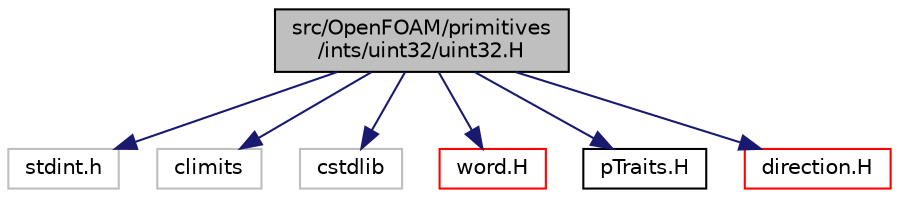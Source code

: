 digraph "src/OpenFOAM/primitives/ints/uint32/uint32.H"
{
  bgcolor="transparent";
  edge [fontname="Helvetica",fontsize="10",labelfontname="Helvetica",labelfontsize="10"];
  node [fontname="Helvetica",fontsize="10",shape=record];
  Node1 [label="src/OpenFOAM/primitives\l/ints/uint32/uint32.H",height=0.2,width=0.4,color="black", fillcolor="grey75", style="filled", fontcolor="black"];
  Node1 -> Node2 [color="midnightblue",fontsize="10",style="solid",fontname="Helvetica"];
  Node2 [label="stdint.h",height=0.2,width=0.4,color="grey75"];
  Node1 -> Node3 [color="midnightblue",fontsize="10",style="solid",fontname="Helvetica"];
  Node3 [label="climits",height=0.2,width=0.4,color="grey75"];
  Node1 -> Node4 [color="midnightblue",fontsize="10",style="solid",fontname="Helvetica"];
  Node4 [label="cstdlib",height=0.2,width=0.4,color="grey75"];
  Node1 -> Node5 [color="midnightblue",fontsize="10",style="solid",fontname="Helvetica"];
  Node5 [label="word.H",height=0.2,width=0.4,color="red",URL="$a09008.html"];
  Node1 -> Node6 [color="midnightblue",fontsize="10",style="solid",fontname="Helvetica"];
  Node6 [label="pTraits.H",height=0.2,width=0.4,color="black",URL="$a08933.html"];
  Node1 -> Node7 [color="midnightblue",fontsize="10",style="solid",fontname="Helvetica"];
  Node7 [label="direction.H",height=0.2,width=0.4,color="red",URL="$a08850.html",tooltip="Direction is an integer type used to represent the Cartesian directions etc. Currently it is a typede..."];
}
